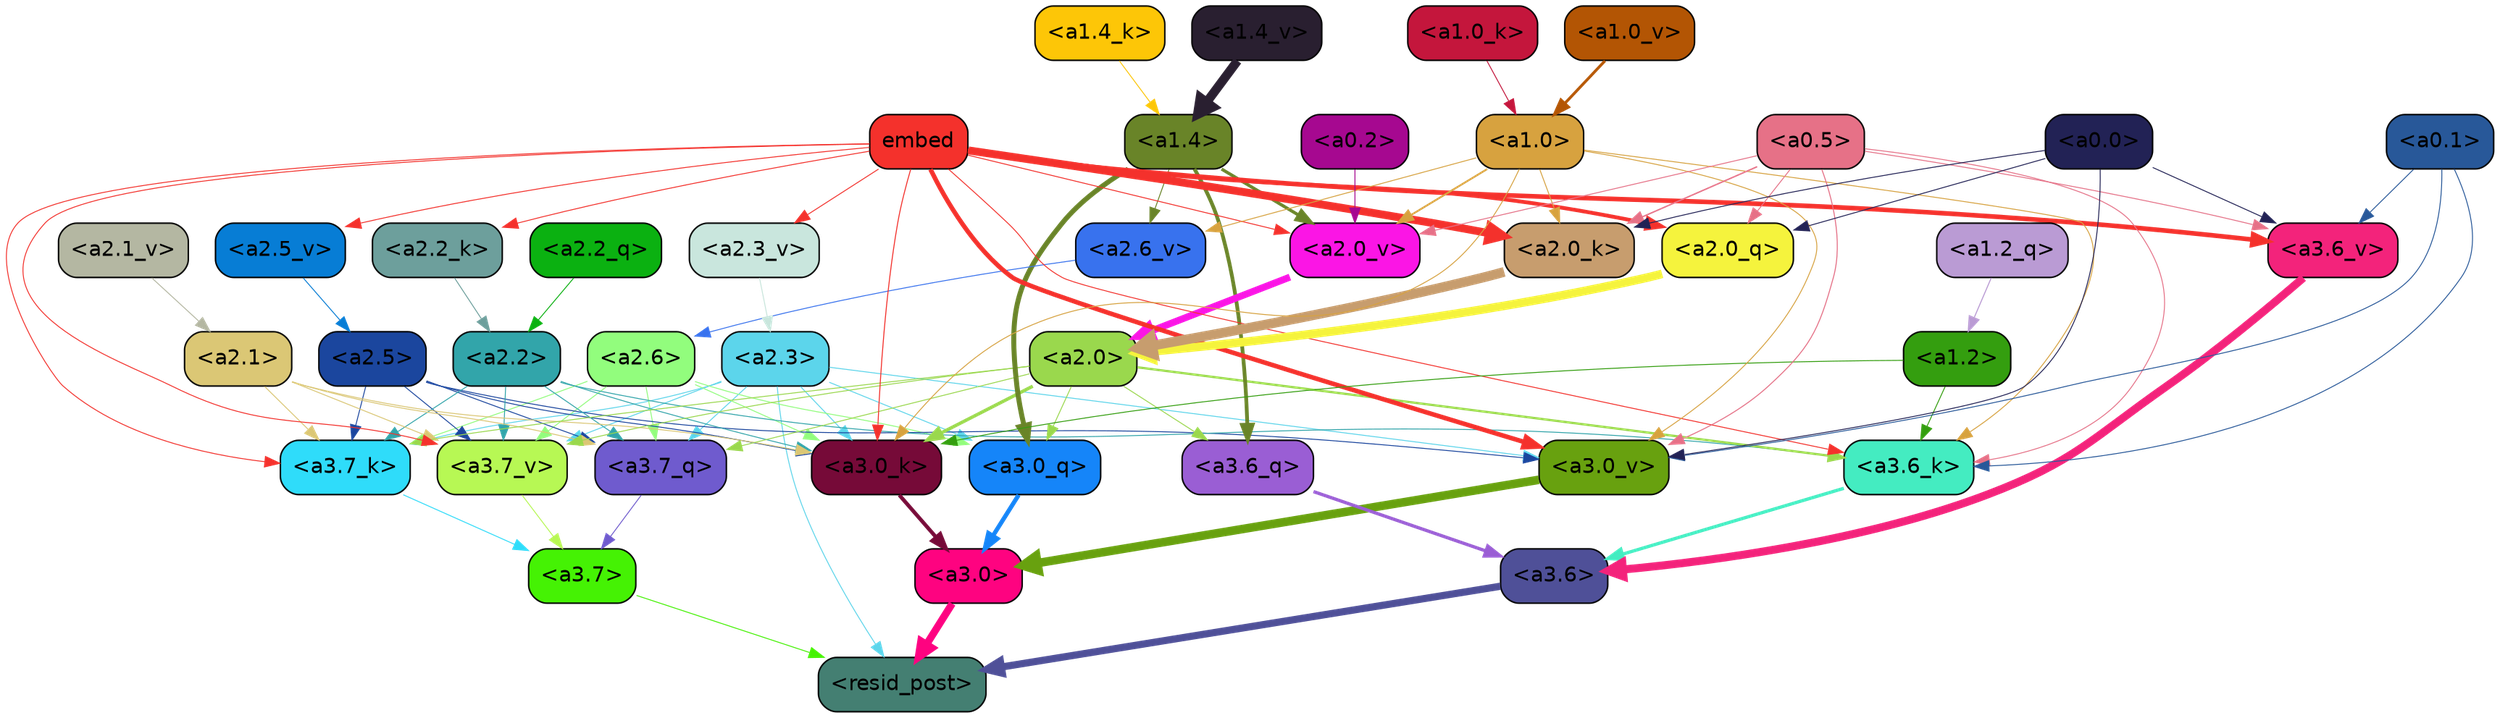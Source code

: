 strict digraph "" {
	graph [bgcolor=transparent,
		layout=dot,
		overlap=false,
		splines=true
	];
	"<a3.7>"	[color=black,
		fillcolor="#45f204",
		fontname=Helvetica,
		shape=box,
		style="filled, rounded"];
	"<resid_post>"	[color=black,
		fillcolor="#447f72",
		fontname=Helvetica,
		shape=box,
		style="filled, rounded"];
	"<a3.7>" -> "<resid_post>"	[color="#45f204",
		penwidth=0.6];
	"<a3.6>"	[color=black,
		fillcolor="#4f5098",
		fontname=Helvetica,
		shape=box,
		style="filled, rounded"];
	"<a3.6>" -> "<resid_post>"	[color="#4f5098",
		penwidth=4.7534414529800415];
	"<a3.0>"	[color=black,
		fillcolor="#fe0380",
		fontname=Helvetica,
		shape=box,
		style="filled, rounded"];
	"<a3.0>" -> "<resid_post>"	[color="#fe0380",
		penwidth=4.898576855659485];
	"<a2.3>"	[color=black,
		fillcolor="#5cd5eb",
		fontname=Helvetica,
		shape=box,
		style="filled, rounded"];
	"<a2.3>" -> "<resid_post>"	[color="#5cd5eb",
		penwidth=0.6];
	"<a3.7_q>"	[color=black,
		fillcolor="#6f5bce",
		fontname=Helvetica,
		shape=box,
		style="filled, rounded"];
	"<a2.3>" -> "<a3.7_q>"	[color="#5cd5eb",
		penwidth=0.6];
	"<a3.0_q>"	[color=black,
		fillcolor="#1585f9",
		fontname=Helvetica,
		shape=box,
		style="filled, rounded"];
	"<a2.3>" -> "<a3.0_q>"	[color="#5cd5eb",
		penwidth=0.6];
	"<a3.7_k>"	[color=black,
		fillcolor="#2fdcfa",
		fontname=Helvetica,
		shape=box,
		style="filled, rounded"];
	"<a2.3>" -> "<a3.7_k>"	[color="#5cd5eb",
		penwidth=0.6];
	"<a3.0_k>"	[color=black,
		fillcolor="#760a38",
		fontname=Helvetica,
		shape=box,
		style="filled, rounded"];
	"<a2.3>" -> "<a3.0_k>"	[color="#5cd5eb",
		penwidth=0.6];
	"<a3.7_v>"	[color=black,
		fillcolor="#b7f854",
		fontname=Helvetica,
		shape=box,
		style="filled, rounded"];
	"<a2.3>" -> "<a3.7_v>"	[color="#5cd5eb",
		penwidth=0.6];
	"<a3.0_v>"	[color=black,
		fillcolor="#68a10f",
		fontname=Helvetica,
		shape=box,
		style="filled, rounded"];
	"<a2.3>" -> "<a3.0_v>"	[color="#5cd5eb",
		penwidth=0.6];
	"<a3.7_q>" -> "<a3.7>"	[color="#6f5bce",
		penwidth=0.6];
	"<a3.6_q>"	[color=black,
		fillcolor="#9a5ed4",
		fontname=Helvetica,
		shape=box,
		style="filled, rounded"];
	"<a3.6_q>" -> "<a3.6>"	[color="#9a5ed4",
		penwidth=2.160832464694977];
	"<a3.0_q>" -> "<a3.0>"	[color="#1585f9",
		penwidth=2.870753765106201];
	"<a3.7_k>" -> "<a3.7>"	[color="#2fdcfa",
		penwidth=0.6];
	"<a3.6_k>"	[color=black,
		fillcolor="#44ecc1",
		fontname=Helvetica,
		shape=box,
		style="filled, rounded"];
	"<a3.6_k>" -> "<a3.6>"	[color="#44ecc1",
		penwidth=2.13908451795578];
	"<a3.0_k>" -> "<a3.0>"	[color="#760a38",
		penwidth=2.520303964614868];
	"<a3.7_v>" -> "<a3.7>"	[color="#b7f854",
		penwidth=0.6];
	"<a3.6_v>"	[color=black,
		fillcolor="#f3237b",
		fontname=Helvetica,
		shape=box,
		style="filled, rounded"];
	"<a3.6_v>" -> "<a3.6>"	[color="#f3237b",
		penwidth=5.297133803367615];
	"<a3.0_v>" -> "<a3.0>"	[color="#68a10f",
		penwidth=5.680712580680847];
	"<a2.6>"	[color=black,
		fillcolor="#92fd7d",
		fontname=Helvetica,
		shape=box,
		style="filled, rounded"];
	"<a2.6>" -> "<a3.7_q>"	[color="#92fd7d",
		penwidth=0.6];
	"<a2.6>" -> "<a3.0_q>"	[color="#92fd7d",
		penwidth=0.6];
	"<a2.6>" -> "<a3.7_k>"	[color="#92fd7d",
		penwidth=0.6];
	"<a2.6>" -> "<a3.0_k>"	[color="#92fd7d",
		penwidth=0.6];
	"<a2.6>" -> "<a3.7_v>"	[color="#92fd7d",
		penwidth=0.6];
	"<a2.5>"	[color=black,
		fillcolor="#1b469e",
		fontname=Helvetica,
		shape=box,
		style="filled, rounded"];
	"<a2.5>" -> "<a3.7_q>"	[color="#1b469e",
		penwidth=0.6];
	"<a2.5>" -> "<a3.7_k>"	[color="#1b469e",
		penwidth=0.6];
	"<a2.5>" -> "<a3.0_k>"	[color="#1b469e",
		penwidth=0.6];
	"<a2.5>" -> "<a3.7_v>"	[color="#1b469e",
		penwidth=0.6];
	"<a2.5>" -> "<a3.0_v>"	[color="#1b469e",
		penwidth=0.6];
	"<a2.2>"	[color=black,
		fillcolor="#32a5aa",
		fontname=Helvetica,
		shape=box,
		style="filled, rounded"];
	"<a2.2>" -> "<a3.7_q>"	[color="#32a5aa",
		penwidth=0.6];
	"<a2.2>" -> "<a3.7_k>"	[color="#32a5aa",
		penwidth=0.6];
	"<a2.2>" -> "<a3.6_k>"	[color="#32a5aa",
		penwidth=0.6];
	"<a2.2>" -> "<a3.0_k>"	[color="#32a5aa",
		penwidth=0.6];
	"<a2.2>" -> "<a3.7_v>"	[color="#32a5aa",
		penwidth=0.6];
	"<a2.1>"	[color=black,
		fillcolor="#dbc775",
		fontname=Helvetica,
		shape=box,
		style="filled, rounded"];
	"<a2.1>" -> "<a3.7_q>"	[color="#dbc775",
		penwidth=0.6];
	"<a2.1>" -> "<a3.7_k>"	[color="#dbc775",
		penwidth=0.6];
	"<a2.1>" -> "<a3.0_k>"	[color="#dbc775",
		penwidth=0.6];
	"<a2.1>" -> "<a3.7_v>"	[color="#dbc775",
		penwidth=0.6];
	"<a2.0>"	[color=black,
		fillcolor="#9ad84d",
		fontname=Helvetica,
		shape=box,
		style="filled, rounded"];
	"<a2.0>" -> "<a3.7_q>"	[color="#9ad84d",
		penwidth=0.6];
	"<a2.0>" -> "<a3.6_q>"	[color="#9ad84d",
		penwidth=0.6];
	"<a2.0>" -> "<a3.0_q>"	[color="#9ad84d",
		penwidth=0.6];
	"<a2.0>" -> "<a3.7_k>"	[color="#9ad84d",
		penwidth=0.6];
	"<a2.0>" -> "<a3.6_k>"	[color="#9ad84d",
		penwidth=1.4957321882247925];
	"<a2.0>" -> "<a3.0_k>"	[color="#9ad84d",
		penwidth=2.18752121925354];
	"<a2.0>" -> "<a3.7_v>"	[color="#9ad84d",
		penwidth=0.6];
	"<a1.4>"	[color=black,
		fillcolor="#698428",
		fontname=Helvetica,
		shape=box,
		style="filled, rounded"];
	"<a1.4>" -> "<a3.6_q>"	[color="#698428",
		penwidth=2.4829938411712646];
	"<a1.4>" -> "<a3.0_q>"	[color="#698428",
		penwidth=3.299744725227356];
	"<a2.6_v>"	[color=black,
		fillcolor="#3872ee",
		fontname=Helvetica,
		shape=box,
		style="filled, rounded"];
	"<a1.4>" -> "<a2.6_v>"	[color="#698428",
		penwidth=0.6];
	"<a2.0_v>"	[color=black,
		fillcolor="#fb15e5",
		fontname=Helvetica,
		shape=box,
		style="filled, rounded"];
	"<a1.4>" -> "<a2.0_v>"	[color="#698428",
		penwidth=2.092592429369688];
	embed	[color=black,
		fillcolor="#f4312c",
		fontname=Helvetica,
		shape=box,
		style="filled, rounded"];
	embed -> "<a3.7_k>"	[color="#f4312c",
		penwidth=0.6];
	embed -> "<a3.6_k>"	[color="#f4312c",
		penwidth=0.6];
	embed -> "<a3.0_k>"	[color="#f4312c",
		penwidth=0.6394047290086746];
	embed -> "<a3.7_v>"	[color="#f4312c",
		penwidth=0.6];
	embed -> "<a3.6_v>"	[color="#f4312c",
		penwidth=3.067279100418091];
	embed -> "<a3.0_v>"	[color="#f4312c",
		penwidth=3.0212591886520386];
	"<a2.0_q>"	[color=black,
		fillcolor="#f5f33d",
		fontname=Helvetica,
		shape=box,
		style="filled, rounded"];
	embed -> "<a2.0_q>"	[color="#f4312c",
		penwidth=2.5355080366134644];
	"<a2.2_k>"	[color=black,
		fillcolor="#6d9f9c",
		fontname=Helvetica,
		shape=box,
		style="filled, rounded"];
	embed -> "<a2.2_k>"	[color="#f4312c",
		penwidth=0.6];
	"<a2.0_k>"	[color=black,
		fillcolor="#c79d6e",
		fontname=Helvetica,
		shape=box,
		style="filled, rounded"];
	embed -> "<a2.0_k>"	[color="#f4312c",
		penwidth=5.2180726528167725];
	"<a2.5_v>"	[color=black,
		fillcolor="#077dd5",
		fontname=Helvetica,
		shape=box,
		style="filled, rounded"];
	embed -> "<a2.5_v>"	[color="#f4312c",
		penwidth=0.6];
	"<a2.3_v>"	[color=black,
		fillcolor="#c9e6dd",
		fontname=Helvetica,
		shape=box,
		style="filled, rounded"];
	embed -> "<a2.3_v>"	[color="#f4312c",
		penwidth=0.6];
	embed -> "<a2.0_v>"	[color="#f4312c",
		penwidth=0.6];
	"<a1.2>"	[color=black,
		fillcolor="#349e0f",
		fontname=Helvetica,
		shape=box,
		style="filled, rounded"];
	"<a1.2>" -> "<a3.6_k>"	[color="#349e0f",
		penwidth=0.6];
	"<a1.2>" -> "<a3.0_k>"	[color="#349e0f",
		penwidth=0.6];
	"<a1.0>"	[color=black,
		fillcolor="#d7a23f",
		fontname=Helvetica,
		shape=box,
		style="filled, rounded"];
	"<a1.0>" -> "<a3.6_k>"	[color="#d7a23f",
		penwidth=0.6];
	"<a1.0>" -> "<a3.0_k>"	[color="#d7a23f",
		penwidth=0.6];
	"<a1.0>" -> "<a3.0_v>"	[color="#d7a23f",
		penwidth=0.6];
	"<a1.0>" -> "<a2.0_k>"	[color="#d7a23f",
		penwidth=0.6];
	"<a1.0>" -> "<a2.6_v>"	[color="#d7a23f",
		penwidth=0.6];
	"<a1.0>" -> "<a2.0_v>"	[color="#d7a23f",
		penwidth=1.2132605910301208];
	"<a0.5>"	[color=black,
		fillcolor="#e67187",
		fontname=Helvetica,
		shape=box,
		style="filled, rounded"];
	"<a0.5>" -> "<a3.6_k>"	[color="#e67187",
		penwidth=0.6];
	"<a0.5>" -> "<a3.6_v>"	[color="#e67187",
		penwidth=0.6];
	"<a0.5>" -> "<a3.0_v>"	[color="#e67187",
		penwidth=0.648682102560997];
	"<a0.5>" -> "<a2.0_q>"	[color="#e67187",
		penwidth=0.6];
	"<a0.5>" -> "<a2.0_k>"	[color="#e67187",
		penwidth=0.9236047863960266];
	"<a0.5>" -> "<a2.0_v>"	[color="#e67187",
		penwidth=0.6];
	"<a0.1>"	[color=black,
		fillcolor="#285899",
		fontname=Helvetica,
		shape=box,
		style="filled, rounded"];
	"<a0.1>" -> "<a3.6_k>"	[color="#285899",
		penwidth=0.6];
	"<a0.1>" -> "<a3.6_v>"	[color="#285899",
		penwidth=0.6];
	"<a0.1>" -> "<a3.0_v>"	[color="#285899",
		penwidth=0.6];
	"<a0.0>"	[color=black,
		fillcolor="#222255",
		fontname=Helvetica,
		shape=box,
		style="filled, rounded"];
	"<a0.0>" -> "<a3.6_v>"	[color="#222255",
		penwidth=0.6];
	"<a0.0>" -> "<a3.0_v>"	[color="#222255",
		penwidth=0.6];
	"<a0.0>" -> "<a2.0_q>"	[color="#222255",
		penwidth=0.6];
	"<a0.0>" -> "<a2.0_k>"	[color="#222255",
		penwidth=0.6];
	"<a2.2_q>"	[color=black,
		fillcolor="#0bb111",
		fontname=Helvetica,
		shape=box,
		style="filled, rounded"];
	"<a2.2_q>" -> "<a2.2>"	[color="#0bb111",
		penwidth=0.6];
	"<a2.0_q>" -> "<a2.0>"	[color="#f5f33d",
		penwidth=5.681910276412964];
	"<a2.2_k>" -> "<a2.2>"	[color="#6d9f9c",
		penwidth=0.6];
	"<a2.0_k>" -> "<a2.0>"	[color="#c79d6e",
		penwidth=6.447777509689331];
	"<a2.6_v>" -> "<a2.6>"	[color="#3872ee",
		penwidth=0.6];
	"<a2.5_v>" -> "<a2.5>"	[color="#077dd5",
		penwidth=0.6];
	"<a2.3_v>" -> "<a2.3>"	[color="#c9e6dd",
		penwidth=0.6];
	"<a2.1_v>"	[color=black,
		fillcolor="#b4b7a2",
		fontname=Helvetica,
		shape=box,
		style="filled, rounded"];
	"<a2.1_v>" -> "<a2.1>"	[color="#b4b7a2",
		penwidth=0.6];
	"<a2.0_v>" -> "<a2.0>"	[color="#fb15e5",
		penwidth=4.5695202350616455];
	"<a0.2>"	[color=black,
		fillcolor="#a60890",
		fontname=Helvetica,
		shape=box,
		style="filled, rounded"];
	"<a0.2>" -> "<a2.0_v>"	[color="#a60890",
		penwidth=0.6];
	"<a1.2_q>"	[color=black,
		fillcolor="#ba9bd4",
		fontname=Helvetica,
		shape=box,
		style="filled, rounded"];
	"<a1.2_q>" -> "<a1.2>"	[color="#ba9bd4",
		penwidth=0.6769798994064331];
	"<a1.4_k>"	[color=black,
		fillcolor="#fdc607",
		fontname=Helvetica,
		shape=box,
		style="filled, rounded"];
	"<a1.4_k>" -> "<a1.4>"	[color="#fdc607",
		penwidth=0.6];
	"<a1.0_k>"	[color=black,
		fillcolor="#c4163c",
		fontname=Helvetica,
		shape=box,
		style="filled, rounded"];
	"<a1.0_k>" -> "<a1.0>"	[color="#c4163c",
		penwidth=0.6];
	"<a1.4_v>"	[color=black,
		fillcolor="#291f30",
		fontname=Helvetica,
		shape=box,
		style="filled, rounded"];
	"<a1.4_v>" -> "<a1.4>"	[color="#291f30",
		penwidth=6.016597509384155];
	"<a1.0_v>"	[color=black,
		fillcolor="#b35504",
		fontname=Helvetica,
		shape=box,
		style="filled, rounded"];
	"<a1.0_v>" -> "<a1.0>"	[color="#b35504",
		penwidth=1.8562973737716675];
}
